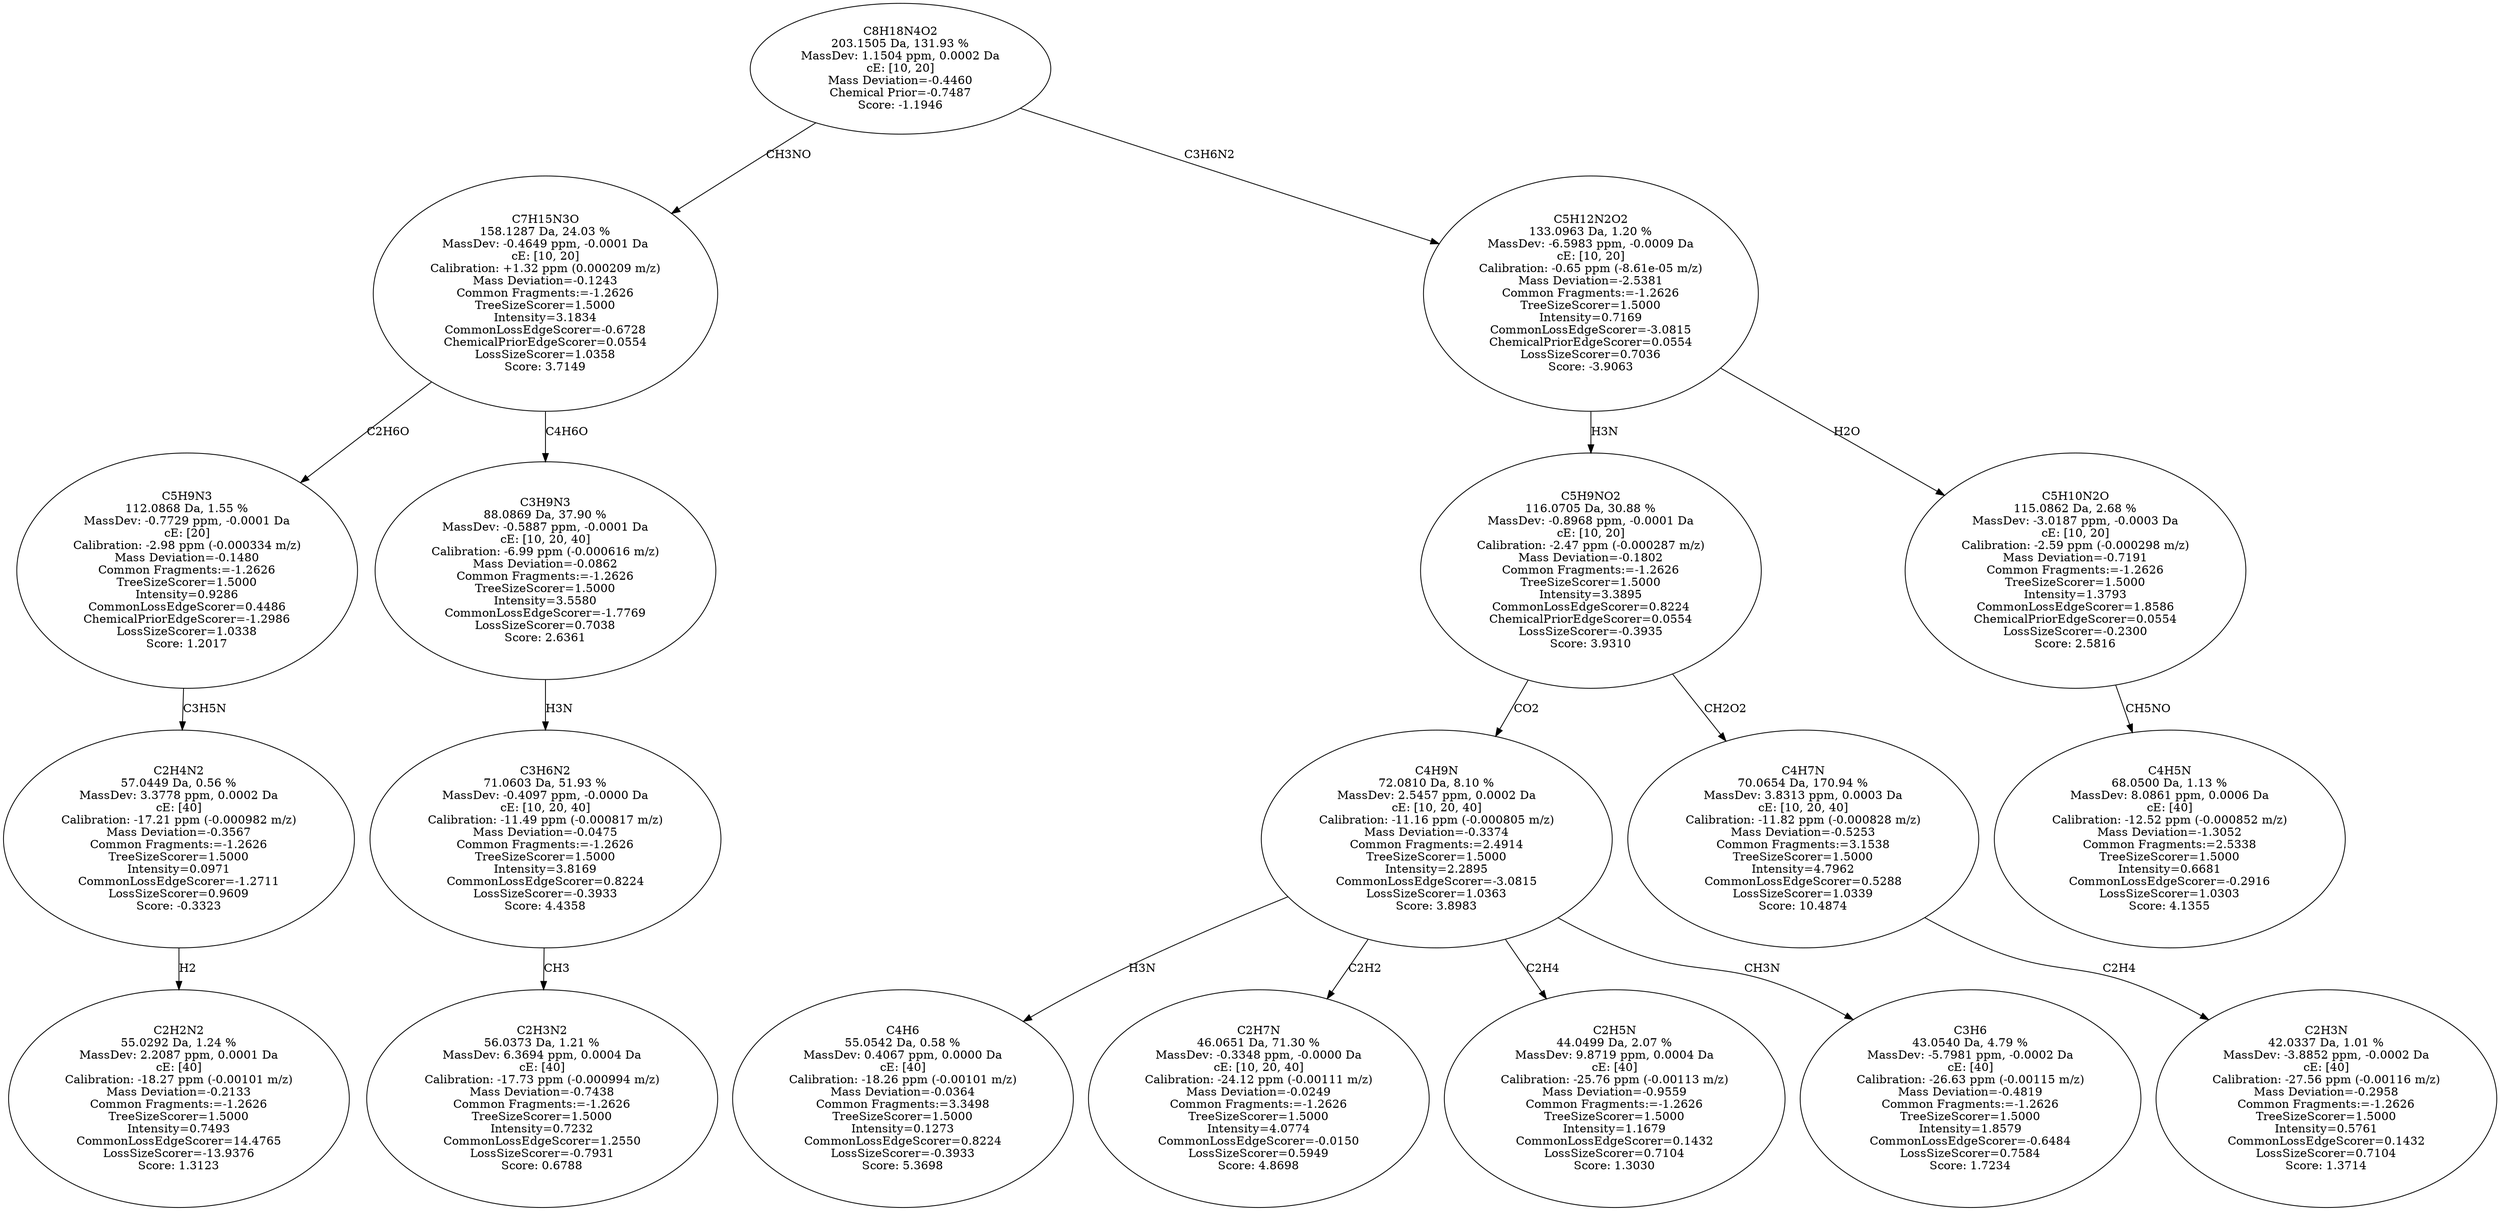 strict digraph {
v1 [label="C2H2N2\n55.0292 Da, 1.24 %\nMassDev: 2.2087 ppm, 0.0001 Da\ncE: [40]\nCalibration: -18.27 ppm (-0.00101 m/z)\nMass Deviation=-0.2133\nCommon Fragments:=-1.2626\nTreeSizeScorer=1.5000\nIntensity=0.7493\nCommonLossEdgeScorer=14.4765\nLossSizeScorer=-13.9376\nScore: 1.3123"];
v2 [label="C2H4N2\n57.0449 Da, 0.56 %\nMassDev: 3.3778 ppm, 0.0002 Da\ncE: [40]\nCalibration: -17.21 ppm (-0.000982 m/z)\nMass Deviation=-0.3567\nCommon Fragments:=-1.2626\nTreeSizeScorer=1.5000\nIntensity=0.0971\nCommonLossEdgeScorer=-1.2711\nLossSizeScorer=0.9609\nScore: -0.3323"];
v3 [label="C5H9N3\n112.0868 Da, 1.55 %\nMassDev: -0.7729 ppm, -0.0001 Da\ncE: [20]\nCalibration: -2.98 ppm (-0.000334 m/z)\nMass Deviation=-0.1480\nCommon Fragments:=-1.2626\nTreeSizeScorer=1.5000\nIntensity=0.9286\nCommonLossEdgeScorer=0.4486\nChemicalPriorEdgeScorer=-1.2986\nLossSizeScorer=1.0338\nScore: 1.2017"];
v4 [label="C2H3N2\n56.0373 Da, 1.21 %\nMassDev: 6.3694 ppm, 0.0004 Da\ncE: [40]\nCalibration: -17.73 ppm (-0.000994 m/z)\nMass Deviation=-0.7438\nCommon Fragments:=-1.2626\nTreeSizeScorer=1.5000\nIntensity=0.7232\nCommonLossEdgeScorer=1.2550\nLossSizeScorer=-0.7931\nScore: 0.6788"];
v5 [label="C3H6N2\n71.0603 Da, 51.93 %\nMassDev: -0.4097 ppm, -0.0000 Da\ncE: [10, 20, 40]\nCalibration: -11.49 ppm (-0.000817 m/z)\nMass Deviation=-0.0475\nCommon Fragments:=-1.2626\nTreeSizeScorer=1.5000\nIntensity=3.8169\nCommonLossEdgeScorer=0.8224\nLossSizeScorer=-0.3933\nScore: 4.4358"];
v6 [label="C3H9N3\n88.0869 Da, 37.90 %\nMassDev: -0.5887 ppm, -0.0001 Da\ncE: [10, 20, 40]\nCalibration: -6.99 ppm (-0.000616 m/z)\nMass Deviation=-0.0862\nCommon Fragments:=-1.2626\nTreeSizeScorer=1.5000\nIntensity=3.5580\nCommonLossEdgeScorer=-1.7769\nLossSizeScorer=0.7038\nScore: 2.6361"];
v7 [label="C7H15N3O\n158.1287 Da, 24.03 %\nMassDev: -0.4649 ppm, -0.0001 Da\ncE: [10, 20]\nCalibration: +1.32 ppm (0.000209 m/z)\nMass Deviation=-0.1243\nCommon Fragments:=-1.2626\nTreeSizeScorer=1.5000\nIntensity=3.1834\nCommonLossEdgeScorer=-0.6728\nChemicalPriorEdgeScorer=0.0554\nLossSizeScorer=1.0358\nScore: 3.7149"];
v8 [label="C4H6\n55.0542 Da, 0.58 %\nMassDev: 0.4067 ppm, 0.0000 Da\ncE: [40]\nCalibration: -18.26 ppm (-0.00101 m/z)\nMass Deviation=-0.0364\nCommon Fragments:=3.3498\nTreeSizeScorer=1.5000\nIntensity=0.1273\nCommonLossEdgeScorer=0.8224\nLossSizeScorer=-0.3933\nScore: 5.3698"];
v9 [label="C2H7N\n46.0651 Da, 71.30 %\nMassDev: -0.3348 ppm, -0.0000 Da\ncE: [10, 20, 40]\nCalibration: -24.12 ppm (-0.00111 m/z)\nMass Deviation=-0.0249\nCommon Fragments:=-1.2626\nTreeSizeScorer=1.5000\nIntensity=4.0774\nCommonLossEdgeScorer=-0.0150\nLossSizeScorer=0.5949\nScore: 4.8698"];
v10 [label="C2H5N\n44.0499 Da, 2.07 %\nMassDev: 9.8719 ppm, 0.0004 Da\ncE: [40]\nCalibration: -25.76 ppm (-0.00113 m/z)\nMass Deviation=-0.9559\nCommon Fragments:=-1.2626\nTreeSizeScorer=1.5000\nIntensity=1.1679\nCommonLossEdgeScorer=0.1432\nLossSizeScorer=0.7104\nScore: 1.3030"];
v11 [label="C3H6\n43.0540 Da, 4.79 %\nMassDev: -5.7981 ppm, -0.0002 Da\ncE: [40]\nCalibration: -26.63 ppm (-0.00115 m/z)\nMass Deviation=-0.4819\nCommon Fragments:=-1.2626\nTreeSizeScorer=1.5000\nIntensity=1.8579\nCommonLossEdgeScorer=-0.6484\nLossSizeScorer=0.7584\nScore: 1.7234"];
v12 [label="C4H9N\n72.0810 Da, 8.10 %\nMassDev: 2.5457 ppm, 0.0002 Da\ncE: [10, 20, 40]\nCalibration: -11.16 ppm (-0.000805 m/z)\nMass Deviation=-0.3374\nCommon Fragments:=2.4914\nTreeSizeScorer=1.5000\nIntensity=2.2895\nCommonLossEdgeScorer=-3.0815\nLossSizeScorer=1.0363\nScore: 3.8983"];
v13 [label="C2H3N\n42.0337 Da, 1.01 %\nMassDev: -3.8852 ppm, -0.0002 Da\ncE: [40]\nCalibration: -27.56 ppm (-0.00116 m/z)\nMass Deviation=-0.2958\nCommon Fragments:=-1.2626\nTreeSizeScorer=1.5000\nIntensity=0.5761\nCommonLossEdgeScorer=0.1432\nLossSizeScorer=0.7104\nScore: 1.3714"];
v14 [label="C4H7N\n70.0654 Da, 170.94 %\nMassDev: 3.8313 ppm, 0.0003 Da\ncE: [10, 20, 40]\nCalibration: -11.82 ppm (-0.000828 m/z)\nMass Deviation=-0.5253\nCommon Fragments:=3.1538\nTreeSizeScorer=1.5000\nIntensity=4.7962\nCommonLossEdgeScorer=0.5288\nLossSizeScorer=1.0339\nScore: 10.4874"];
v15 [label="C5H9NO2\n116.0705 Da, 30.88 %\nMassDev: -0.8968 ppm, -0.0001 Da\ncE: [10, 20]\nCalibration: -2.47 ppm (-0.000287 m/z)\nMass Deviation=-0.1802\nCommon Fragments:=-1.2626\nTreeSizeScorer=1.5000\nIntensity=3.3895\nCommonLossEdgeScorer=0.8224\nChemicalPriorEdgeScorer=0.0554\nLossSizeScorer=-0.3935\nScore: 3.9310"];
v16 [label="C4H5N\n68.0500 Da, 1.13 %\nMassDev: 8.0861 ppm, 0.0006 Da\ncE: [40]\nCalibration: -12.52 ppm (-0.000852 m/z)\nMass Deviation=-1.3052\nCommon Fragments:=2.5338\nTreeSizeScorer=1.5000\nIntensity=0.6681\nCommonLossEdgeScorer=-0.2916\nLossSizeScorer=1.0303\nScore: 4.1355"];
v17 [label="C5H10N2O\n115.0862 Da, 2.68 %\nMassDev: -3.0187 ppm, -0.0003 Da\ncE: [10, 20]\nCalibration: -2.59 ppm (-0.000298 m/z)\nMass Deviation=-0.7191\nCommon Fragments:=-1.2626\nTreeSizeScorer=1.5000\nIntensity=1.3793\nCommonLossEdgeScorer=1.8586\nChemicalPriorEdgeScorer=0.0554\nLossSizeScorer=-0.2300\nScore: 2.5816"];
v18 [label="C5H12N2O2\n133.0963 Da, 1.20 %\nMassDev: -6.5983 ppm, -0.0009 Da\ncE: [10, 20]\nCalibration: -0.65 ppm (-8.61e-05 m/z)\nMass Deviation=-2.5381\nCommon Fragments:=-1.2626\nTreeSizeScorer=1.5000\nIntensity=0.7169\nCommonLossEdgeScorer=-3.0815\nChemicalPriorEdgeScorer=0.0554\nLossSizeScorer=0.7036\nScore: -3.9063"];
v19 [label="C8H18N4O2\n203.1505 Da, 131.93 %\nMassDev: 1.1504 ppm, 0.0002 Da\ncE: [10, 20]\nMass Deviation=-0.4460\nChemical Prior=-0.7487\nScore: -1.1946"];
v2 -> v1 [label="H2"];
v3 -> v2 [label="C3H5N"];
v7 -> v3 [label="C2H6O"];
v5 -> v4 [label="CH3"];
v6 -> v5 [label="H3N"];
v7 -> v6 [label="C4H6O"];
v19 -> v7 [label="CH3NO"];
v12 -> v8 [label="H3N"];
v12 -> v9 [label="C2H2"];
v12 -> v10 [label="C2H4"];
v12 -> v11 [label="CH3N"];
v15 -> v12 [label="CO2"];
v14 -> v13 [label="C2H4"];
v15 -> v14 [label="CH2O2"];
v18 -> v15 [label="H3N"];
v17 -> v16 [label="CH5NO"];
v18 -> v17 [label="H2O"];
v19 -> v18 [label="C3H6N2"];
}